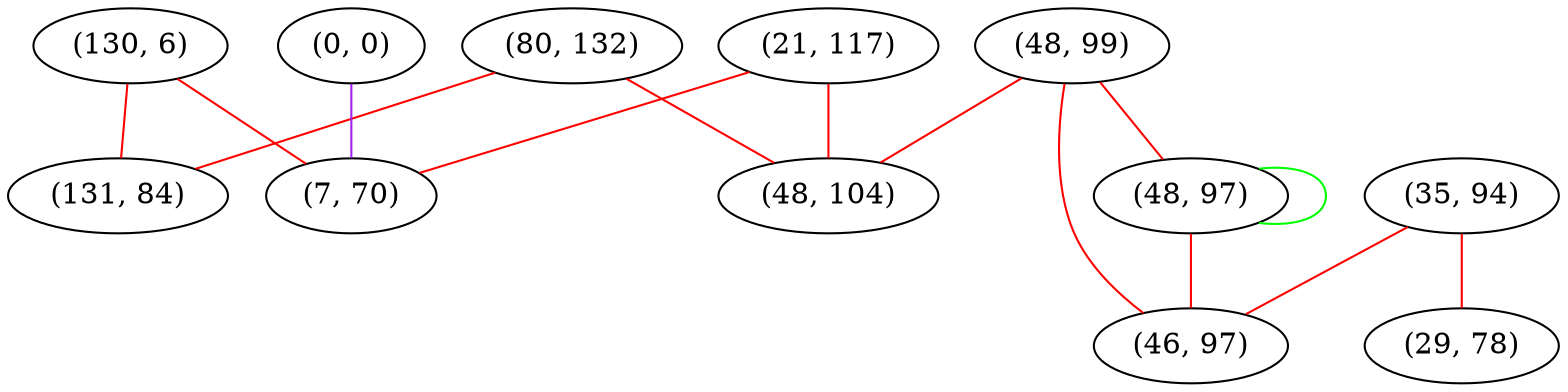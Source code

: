 graph "" {
"(130, 6)";
"(21, 117)";
"(80, 132)";
"(48, 99)";
"(48, 104)";
"(131, 84)";
"(35, 94)";
"(48, 97)";
"(46, 97)";
"(0, 0)";
"(29, 78)";
"(7, 70)";
"(130, 6)" -- "(7, 70)"  [color=red, key=0, weight=1];
"(130, 6)" -- "(131, 84)"  [color=red, key=0, weight=1];
"(21, 117)" -- "(7, 70)"  [color=red, key=0, weight=1];
"(21, 117)" -- "(48, 104)"  [color=red, key=0, weight=1];
"(80, 132)" -- "(48, 104)"  [color=red, key=0, weight=1];
"(80, 132)" -- "(131, 84)"  [color=red, key=0, weight=1];
"(48, 99)" -- "(48, 97)"  [color=red, key=0, weight=1];
"(48, 99)" -- "(46, 97)"  [color=red, key=0, weight=1];
"(48, 99)" -- "(48, 104)"  [color=red, key=0, weight=1];
"(35, 94)" -- "(29, 78)"  [color=red, key=0, weight=1];
"(35, 94)" -- "(46, 97)"  [color=red, key=0, weight=1];
"(48, 97)" -- "(48, 97)"  [color=green, key=0, weight=2];
"(48, 97)" -- "(46, 97)"  [color=red, key=0, weight=1];
"(0, 0)" -- "(7, 70)"  [color=purple, key=0, weight=4];
}

